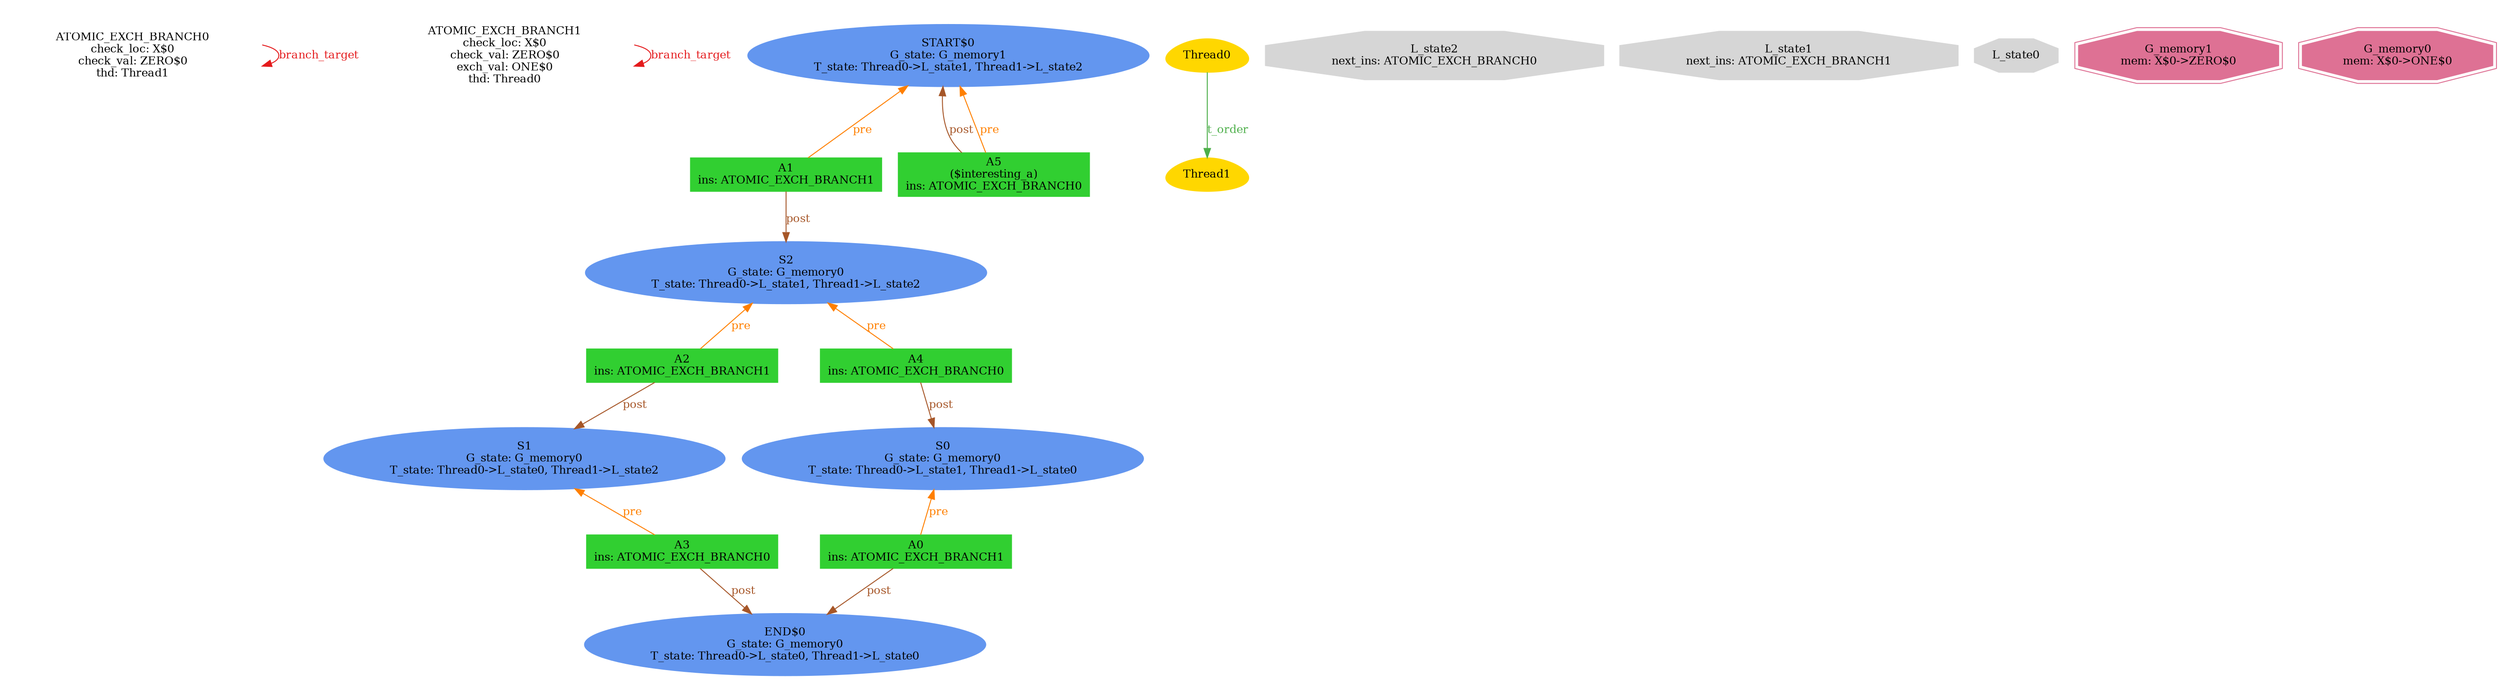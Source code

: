digraph "graph" {
graph [fontsize=12]
node [fontsize=12]
edge [fontsize=12]
rankdir=TB;
"N17" -> "N17" [uuid = "<ATOMIC_EXCH_BRANCH0, ATOMIC_EXCH_BRANCH0>", color = "#e41a1c", fontcolor = "#e41a1c", style = "solid", label = "branch_target", dir = "forward", weight = "1"]
"N16" -> "N16" [uuid = "<ATOMIC_EXCH_BRANCH1, ATOMIC_EXCH_BRANCH1>", color = "#e41a1c", fontcolor = "#e41a1c", style = "solid", label = "branch_target", dir = "forward", weight = "1"]
"N11" -> "N7" [uuid = "<A0, END$0>", color = "#a65628", fontcolor = "#a65628", style = "solid", label = "post", dir = "forward", weight = "1"]
"N15" -> "N14" [uuid = "<A1, S2>", color = "#a65628", fontcolor = "#a65628", style = "solid", label = "post", dir = "forward", weight = "1"]
"N10" -> "N9" [uuid = "<A2, S1>", color = "#a65628", fontcolor = "#a65628", style = "solid", label = "post", dir = "forward", weight = "1"]
"N8" -> "N7" [uuid = "<A3, END$0>", color = "#a65628", fontcolor = "#a65628", style = "solid", label = "post", dir = "forward", weight = "1"]
"N13" -> "N12" [uuid = "<A4, S0>", color = "#a65628", fontcolor = "#a65628", style = "solid", label = "post", dir = "forward", weight = "1"]
"N19" -> "N18" [uuid = "<A5, START$0>", color = "#a65628", fontcolor = "#a65628", style = "solid", label = "post", dir = "back", weight = "1"]
"N12" -> "N11" [uuid = "<A0, S0>", color = "#ff7f00", fontcolor = "#ff7f00", style = "solid", label = "pre", dir = "back", weight = "1"]
"N19" -> "N15" [uuid = "<A1, START$0>", color = "#ff7f00", fontcolor = "#ff7f00", style = "solid", label = "pre", dir = "back", weight = "1"]
"N14" -> "N10" [uuid = "<A2, S2>", color = "#ff7f00", fontcolor = "#ff7f00", style = "solid", label = "pre", dir = "back", weight = "1"]
"N9" -> "N8" [uuid = "<A3, S1>", color = "#ff7f00", fontcolor = "#ff7f00", style = "solid", label = "pre", dir = "back", weight = "1"]
"N14" -> "N13" [uuid = "<A4, S2>", color = "#ff7f00", fontcolor = "#ff7f00", style = "solid", label = "pre", dir = "back", weight = "1"]
"N19" -> "N18" [uuid = "<A5, START$0>", color = "#ff7f00", fontcolor = "#ff7f00", style = "solid", label = "pre", dir = "back", weight = "1"]
"N6" -> "N5" [uuid = "<Thread0, Thread1>", color = "#4daf4a", fontcolor = "#4daf4a", style = "solid", label = "t_order", dir = "forward", weight = "1"]
"N0" [uuid="L_state2", label="L_state2\nnext_ins: ATOMIC_EXCH_BRANCH0", color="#d6d6d6", fontcolor = "#000000", shape = "octagon", style = "filled, solid"]
"N1" [uuid="L_state1", label="L_state1\nnext_ins: ATOMIC_EXCH_BRANCH1", color="#d6d6d6", fontcolor = "#000000", shape = "octagon", style = "filled, solid"]
"N2" [uuid="L_state0", label="L_state0", color="#d6d6d6", fontcolor = "#000000", shape = "octagon", style = "filled, solid"]
"N3" [uuid="G_memory1", label="G_memory1\nmem: X$0->ZERO$0", color="#de7194", fontcolor = "#000000", shape = "doubleoctagon", style = "filled, solid"]
"N4" [uuid="G_memory0", label="G_memory0\nmem: X$0->ONE$0", color="#de7194", fontcolor = "#000000", shape = "doubleoctagon", style = "filled, solid"]
"N5" [uuid="Thread1", label="Thread1", color="#ffd700", fontcolor = "#000000", shape = "egg", style = "filled, solid"]
"N6" [uuid="Thread0", label="Thread0", color="#ffd700", fontcolor = "#000000", shape = "egg", style = "filled, solid"]
"N7" [uuid="END$0", label="END$0\nG_state: G_memory0\nT_state: Thread0->L_state0, Thread1->L_state0", color="#6396ef", fontcolor = "#000000", shape = "ellipse", style = "filled, solid"]
"N8" [uuid="A3", label="A3\nins: ATOMIC_EXCH_BRANCH0", color="#31cf31", fontcolor = "#000000", shape = "box", style = "filled, solid"]
"N9" [uuid="S1", label="S1\nG_state: G_memory0\nT_state: Thread0->L_state0, Thread1->L_state2", color="#6396ef", fontcolor = "#000000", shape = "ellipse", style = "filled, solid"]
"N10" [uuid="A2", label="A2\nins: ATOMIC_EXCH_BRANCH1", color="#31cf31", fontcolor = "#000000", shape = "box", style = "filled, solid"]
"N11" [uuid="A0", label="A0\nins: ATOMIC_EXCH_BRANCH1", color="#31cf31", fontcolor = "#000000", shape = "box", style = "filled, solid"]
"N12" [uuid="S0", label="S0\nG_state: G_memory0\nT_state: Thread0->L_state1, Thread1->L_state0", color="#6396ef", fontcolor = "#000000", shape = "ellipse", style = "filled, solid"]
"N13" [uuid="A4", label="A4\nins: ATOMIC_EXCH_BRANCH0", color="#31cf31", fontcolor = "#000000", shape = "box", style = "filled, solid"]
"N14" [uuid="S2", label="S2\nG_state: G_memory0\nT_state: Thread0->L_state1, Thread1->L_state2", color="#6396ef", fontcolor = "#000000", shape = "ellipse", style = "filled, solid"]
"N15" [uuid="A1", label="A1\nins: ATOMIC_EXCH_BRANCH1", color="#31cf31", fontcolor = "#000000", shape = "box", style = "filled, solid"]
"N16" [uuid="ATOMIC_EXCH_BRANCH1", label="ATOMIC_EXCH_BRANCH1\ncheck_loc: X$0\ncheck_val: ZERO$0\nexch_val: ONE$0\nthd: Thread0", color="#ffffff", fontcolor = "#000000", shape = "octagon", style = "filled, solid"]
"N17" [uuid="ATOMIC_EXCH_BRANCH0", label="ATOMIC_EXCH_BRANCH0\ncheck_loc: X$0\ncheck_val: ZERO$0\nthd: Thread1", color="#ffffff", fontcolor = "#000000", shape = "octagon", style = "filled, solid"]
"N18" [uuid="A5", label="A5\n($interesting_a)\nins: ATOMIC_EXCH_BRANCH0", color="#31cf31", fontcolor = "#000000", shape = "box", style = "filled, solid"]
"N19" [uuid="START$0", label="START$0\nG_state: G_memory1\nT_state: Thread0->L_state1, Thread1->L_state2", color="#6396ef", fontcolor = "#000000", shape = "ellipse", style = "filled, solid"]
}
